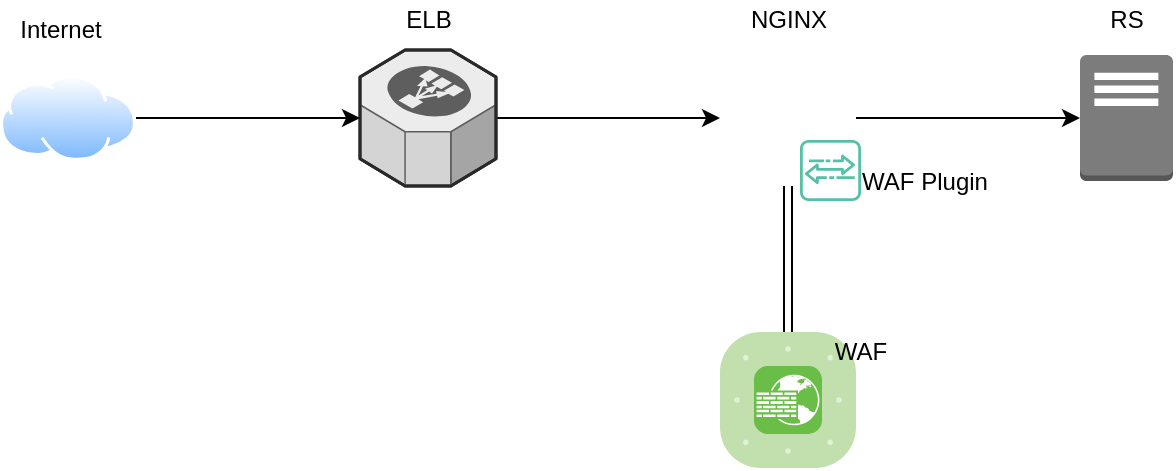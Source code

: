 <mxfile version="15.3.2" type="github">
  <diagram id="6a731a19-8d31-9384-78a2-239565b7b9f0" name="Page-1">
    <mxGraphModel dx="1038" dy="547" grid="1" gridSize="10" guides="1" tooltips="1" connect="1" arrows="1" fold="1" page="1" pageScale="1" pageWidth="827" pageHeight="1169" background="none" math="0" shadow="0">
      <root>
        <mxCell id="0" />
        <mxCell id="1" parent="0" />
        <mxCell id="3ObbKato7uTrraafOo1R-2273" style="edgeStyle=orthogonalEdgeStyle;rounded=0;orthogonalLoop=1;jettySize=auto;html=1;exitX=1;exitY=0.5;exitDx=0;exitDy=0;entryX=0;entryY=0.5;entryDx=0;entryDy=0;entryPerimeter=0;" edge="1" parent="1" source="3ObbKato7uTrraafOo1R-2258" target="3ObbKato7uTrraafOo1R-2268">
          <mxGeometry relative="1" as="geometry" />
        </mxCell>
        <mxCell id="3ObbKato7uTrraafOo1R-2274" style="edgeStyle=orthogonalEdgeStyle;shape=link;rounded=0;orthogonalLoop=1;jettySize=auto;html=1;entryX=0.5;entryY=0;entryDx=0;entryDy=0;entryPerimeter=0;" edge="1" parent="1" source="3ObbKato7uTrraafOo1R-2258" target="3ObbKato7uTrraafOo1R-2267">
          <mxGeometry relative="1" as="geometry" />
        </mxCell>
        <mxCell id="3ObbKato7uTrraafOo1R-2258" value="" style="shape=image;html=1;verticalAlign=top;verticalLabelPosition=bottom;labelBackgroundColor=#ffffff;imageAspect=0;aspect=fixed;image=https://cdn4.iconfinder.com/data/icons/logos-brands-5/24/nginx-128.png" vertex="1" parent="1">
          <mxGeometry x="420" y="115" width="68" height="68" as="geometry" />
        </mxCell>
        <mxCell id="3ObbKato7uTrraafOo1R-2272" style="edgeStyle=orthogonalEdgeStyle;rounded=0;orthogonalLoop=1;jettySize=auto;html=1;" edge="1" parent="1" source="3ObbKato7uTrraafOo1R-2262" target="3ObbKato7uTrraafOo1R-2258">
          <mxGeometry relative="1" as="geometry" />
        </mxCell>
        <mxCell id="3ObbKato7uTrraafOo1R-2262" value="" style="verticalLabelPosition=bottom;html=1;verticalAlign=top;strokeWidth=1;align=center;outlineConnect=0;dashed=0;outlineConnect=0;shape=mxgraph.aws3d.elasticLoadBalancing;fillColor=#ECECEC;strokeColor=#5E5E5E;" vertex="1" parent="1">
          <mxGeometry x="240" y="115" width="68" height="68" as="geometry" />
        </mxCell>
        <mxCell id="3ObbKato7uTrraafOo1R-2267" value="" style="verticalLabelPosition=bottom;sketch=0;html=1;fillColor=#6ABD46;strokeColor=#ffffff;verticalAlign=top;align=center;points=[[0.085,0.085,0],[0.915,0.085,0],[0.915,0.915,0],[0.085,0.915,0],[0.25,0,0],[0.5,0,0],[0.75,0,0],[1,0.25,0],[1,0.5,0],[1,0.75,0],[0.75,1,0],[0.5,1,0],[0.25,1,0],[0,0.75,0],[0,0.5,0],[0,0.25,0]];pointerEvents=1;shape=mxgraph.cisco_safe.compositeIcon;bgIcon=mxgraph.cisco_safe.architecture.generic_appliance;resIcon=mxgraph.cisco_safe.architecture.web_application_firewall_2;" vertex="1" parent="1">
          <mxGeometry x="420" y="256" width="68" height="68" as="geometry" />
        </mxCell>
        <mxCell id="3ObbKato7uTrraafOo1R-2268" value="" style="outlineConnect=0;dashed=0;verticalLabelPosition=bottom;verticalAlign=top;align=center;html=1;shape=mxgraph.aws3.traditional_server;fillColor=#7D7C7C;gradientColor=none;" vertex="1" parent="1">
          <mxGeometry x="600" y="117.5" width="46.5" height="63" as="geometry" />
        </mxCell>
        <mxCell id="3ObbKato7uTrraafOo1R-2271" style="edgeStyle=orthogonalEdgeStyle;rounded=0;orthogonalLoop=1;jettySize=auto;html=1;" edge="1" parent="1" source="3ObbKato7uTrraafOo1R-2270" target="3ObbKato7uTrraafOo1R-2262">
          <mxGeometry relative="1" as="geometry" />
        </mxCell>
        <mxCell id="3ObbKato7uTrraafOo1R-2270" value="" style="perimeter=ellipsePerimeter;html=1;align=center;shadow=0;dashed=0;spacingTop=3;image;image=img/lib/active_directory/internet_cloud.svg;aspect=fixed;" vertex="1" parent="1">
          <mxGeometry x="60" y="115" width="68" height="68" as="geometry" />
        </mxCell>
        <mxCell id="3ObbKato7uTrraafOo1R-2275" value="WAF" style="text;html=1;resizable=0;autosize=1;align=center;verticalAlign=middle;points=[];fillColor=none;strokeColor=none;rounded=0;" vertex="1" parent="1">
          <mxGeometry x="470" y="256" width="40" height="20" as="geometry" />
        </mxCell>
        <mxCell id="3ObbKato7uTrraafOo1R-2276" value="Internet" style="text;html=1;align=center;verticalAlign=middle;resizable=0;points=[];autosize=1;strokeColor=none;fillColor=none;" vertex="1" parent="1">
          <mxGeometry x="60" y="95" width="60" height="20" as="geometry" />
        </mxCell>
        <mxCell id="3ObbKato7uTrraafOo1R-2277" value="ELB" style="text;html=1;align=center;verticalAlign=middle;resizable=0;points=[];autosize=1;strokeColor=none;fillColor=none;" vertex="1" parent="1">
          <mxGeometry x="254" y="90" width="40" height="20" as="geometry" />
        </mxCell>
        <mxCell id="3ObbKato7uTrraafOo1R-2279" value="NGINX" style="text;html=1;align=center;verticalAlign=middle;resizable=0;points=[];autosize=1;strokeColor=none;fillColor=none;" vertex="1" parent="1">
          <mxGeometry x="429" y="90" width="50" height="20" as="geometry" />
        </mxCell>
        <mxCell id="3ObbKato7uTrraafOo1R-2280" value="RS" style="text;html=1;align=center;verticalAlign=middle;resizable=0;points=[];autosize=1;strokeColor=none;fillColor=none;" vertex="1" parent="1">
          <mxGeometry x="608.25" y="90" width="30" height="20" as="geometry" />
        </mxCell>
        <mxCell id="3ObbKato7uTrraafOo1R-2281" value="" style="sketch=0;outlineConnect=0;fontColor=#232F3E;gradientColor=none;fillColor=#56C0A7;strokeColor=none;dashed=0;verticalLabelPosition=bottom;verticalAlign=top;align=center;html=1;fontSize=12;fontStyle=0;aspect=fixed;shape=mxgraph.aws4.agent2;" vertex="1" parent="1">
          <mxGeometry x="460" y="160" width="30.5" height="30.5" as="geometry" />
        </mxCell>
        <mxCell id="3ObbKato7uTrraafOo1R-2283" value="WAF Plugin" style="text;html=1;resizable=0;autosize=1;align=center;verticalAlign=middle;points=[];fillColor=none;strokeColor=none;rounded=0;" vertex="1" parent="1">
          <mxGeometry x="482" y="170.5" width="80" height="20" as="geometry" />
        </mxCell>
      </root>
    </mxGraphModel>
  </diagram>
</mxfile>
